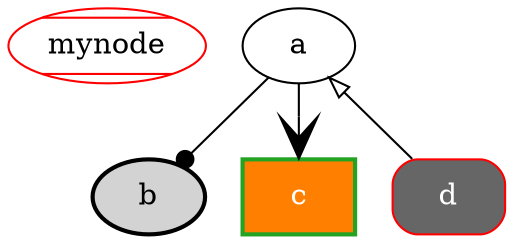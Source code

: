 digraph fig7 {
  mynode [color=red; style=diagonals];
  b[style="bold,filled"];
  c[shape=box,style="bold,filled",color="#24a222",fillcolor="#ff7f00"fontcolor=white];
  d[shape=Mrecord,style=filled,color="red",fillcolor="#666666"fontcolor=white];
  a -> b [arrowhead=dot];
  a -> c [arrowhead=vee; arrowsize=2];
  a -> d [dir=back, arrowtail=empty];
}
